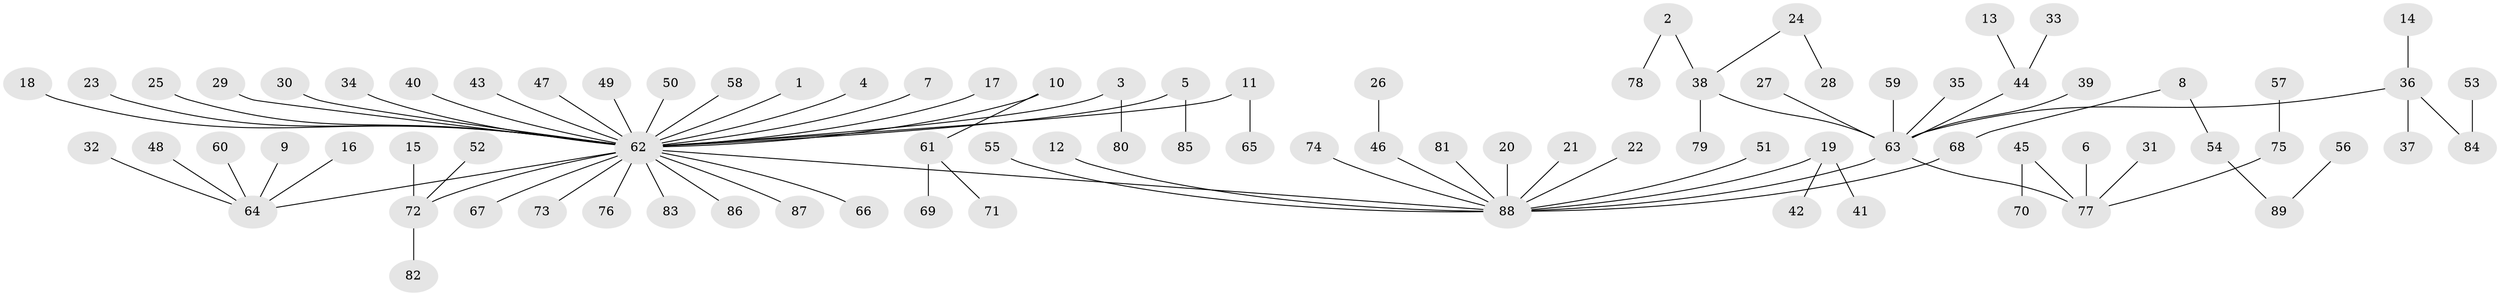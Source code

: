 // original degree distribution, {7: 0.013605442176870748, 1: 0.6530612244897959, 11: 0.006802721088435374, 15: 0.006802721088435374, 4: 0.047619047619047616, 32: 0.006802721088435374, 5: 0.027210884353741496, 2: 0.19727891156462585, 3: 0.04081632653061224}
// Generated by graph-tools (version 1.1) at 2025/36/03/04/25 23:36:57]
// undirected, 89 vertices, 88 edges
graph export_dot {
  node [color=gray90,style=filled];
  1;
  2;
  3;
  4;
  5;
  6;
  7;
  8;
  9;
  10;
  11;
  12;
  13;
  14;
  15;
  16;
  17;
  18;
  19;
  20;
  21;
  22;
  23;
  24;
  25;
  26;
  27;
  28;
  29;
  30;
  31;
  32;
  33;
  34;
  35;
  36;
  37;
  38;
  39;
  40;
  41;
  42;
  43;
  44;
  45;
  46;
  47;
  48;
  49;
  50;
  51;
  52;
  53;
  54;
  55;
  56;
  57;
  58;
  59;
  60;
  61;
  62;
  63;
  64;
  65;
  66;
  67;
  68;
  69;
  70;
  71;
  72;
  73;
  74;
  75;
  76;
  77;
  78;
  79;
  80;
  81;
  82;
  83;
  84;
  85;
  86;
  87;
  88;
  89;
  1 -- 62 [weight=1.0];
  2 -- 38 [weight=1.0];
  2 -- 78 [weight=1.0];
  3 -- 62 [weight=1.0];
  3 -- 80 [weight=1.0];
  4 -- 62 [weight=1.0];
  5 -- 62 [weight=1.0];
  5 -- 85 [weight=1.0];
  6 -- 77 [weight=1.0];
  7 -- 62 [weight=1.0];
  8 -- 54 [weight=1.0];
  8 -- 68 [weight=1.0];
  9 -- 64 [weight=1.0];
  10 -- 61 [weight=1.0];
  10 -- 62 [weight=1.0];
  11 -- 62 [weight=1.0];
  11 -- 65 [weight=1.0];
  12 -- 88 [weight=1.0];
  13 -- 44 [weight=1.0];
  14 -- 36 [weight=1.0];
  15 -- 72 [weight=1.0];
  16 -- 64 [weight=1.0];
  17 -- 62 [weight=1.0];
  18 -- 62 [weight=1.0];
  19 -- 41 [weight=1.0];
  19 -- 42 [weight=1.0];
  19 -- 88 [weight=1.0];
  20 -- 88 [weight=1.0];
  21 -- 88 [weight=1.0];
  22 -- 88 [weight=1.0];
  23 -- 62 [weight=1.0];
  24 -- 28 [weight=1.0];
  24 -- 38 [weight=1.0];
  25 -- 62 [weight=1.0];
  26 -- 46 [weight=1.0];
  27 -- 63 [weight=1.0];
  29 -- 62 [weight=1.0];
  30 -- 62 [weight=1.0];
  31 -- 77 [weight=1.0];
  32 -- 64 [weight=1.0];
  33 -- 44 [weight=1.0];
  34 -- 62 [weight=1.0];
  35 -- 63 [weight=1.0];
  36 -- 37 [weight=1.0];
  36 -- 63 [weight=1.0];
  36 -- 84 [weight=1.0];
  38 -- 63 [weight=1.0];
  38 -- 79 [weight=1.0];
  39 -- 63 [weight=1.0];
  40 -- 62 [weight=1.0];
  43 -- 62 [weight=1.0];
  44 -- 63 [weight=1.0];
  45 -- 70 [weight=1.0];
  45 -- 77 [weight=1.0];
  46 -- 88 [weight=1.0];
  47 -- 62 [weight=1.0];
  48 -- 64 [weight=1.0];
  49 -- 62 [weight=1.0];
  50 -- 62 [weight=1.0];
  51 -- 88 [weight=1.0];
  52 -- 72 [weight=1.0];
  53 -- 84 [weight=1.0];
  54 -- 89 [weight=1.0];
  55 -- 88 [weight=1.0];
  56 -- 89 [weight=1.0];
  57 -- 75 [weight=1.0];
  58 -- 62 [weight=1.0];
  59 -- 63 [weight=1.0];
  60 -- 64 [weight=1.0];
  61 -- 69 [weight=1.0];
  61 -- 71 [weight=1.0];
  62 -- 64 [weight=1.0];
  62 -- 66 [weight=1.0];
  62 -- 67 [weight=1.0];
  62 -- 72 [weight=1.0];
  62 -- 73 [weight=1.0];
  62 -- 76 [weight=1.0];
  62 -- 83 [weight=1.0];
  62 -- 86 [weight=1.0];
  62 -- 87 [weight=1.0];
  62 -- 88 [weight=1.0];
  63 -- 77 [weight=1.0];
  63 -- 88 [weight=1.0];
  68 -- 88 [weight=1.0];
  72 -- 82 [weight=1.0];
  74 -- 88 [weight=1.0];
  75 -- 77 [weight=1.0];
  81 -- 88 [weight=1.0];
}

